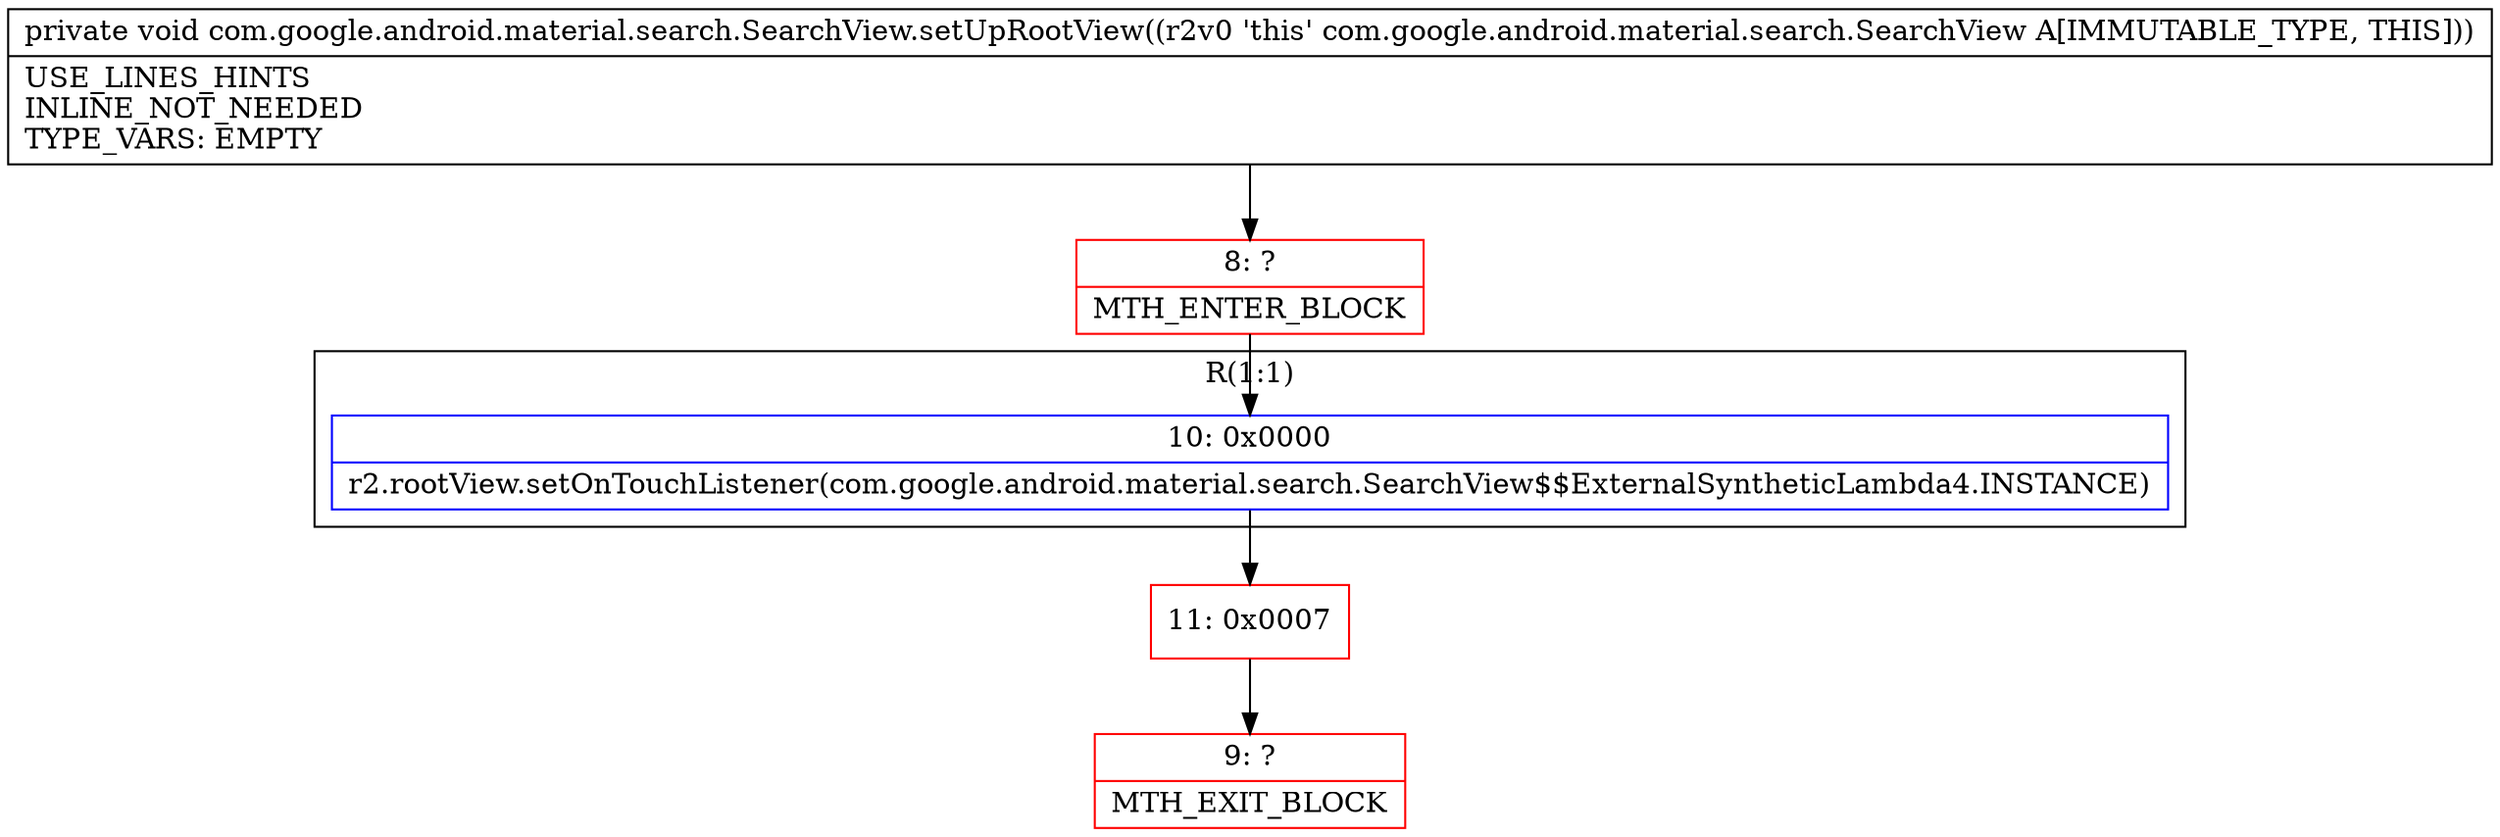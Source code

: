 digraph "CFG forcom.google.android.material.search.SearchView.setUpRootView()V" {
subgraph cluster_Region_766305368 {
label = "R(1:1)";
node [shape=record,color=blue];
Node_10 [shape=record,label="{10\:\ 0x0000|r2.rootView.setOnTouchListener(com.google.android.material.search.SearchView$$ExternalSyntheticLambda4.INSTANCE)\l}"];
}
Node_8 [shape=record,color=red,label="{8\:\ ?|MTH_ENTER_BLOCK\l}"];
Node_11 [shape=record,color=red,label="{11\:\ 0x0007}"];
Node_9 [shape=record,color=red,label="{9\:\ ?|MTH_EXIT_BLOCK\l}"];
MethodNode[shape=record,label="{private void com.google.android.material.search.SearchView.setUpRootView((r2v0 'this' com.google.android.material.search.SearchView A[IMMUTABLE_TYPE, THIS]))  | USE_LINES_HINTS\lINLINE_NOT_NEEDED\lTYPE_VARS: EMPTY\l}"];
MethodNode -> Node_8;Node_10 -> Node_11;
Node_8 -> Node_10;
Node_11 -> Node_9;
}

